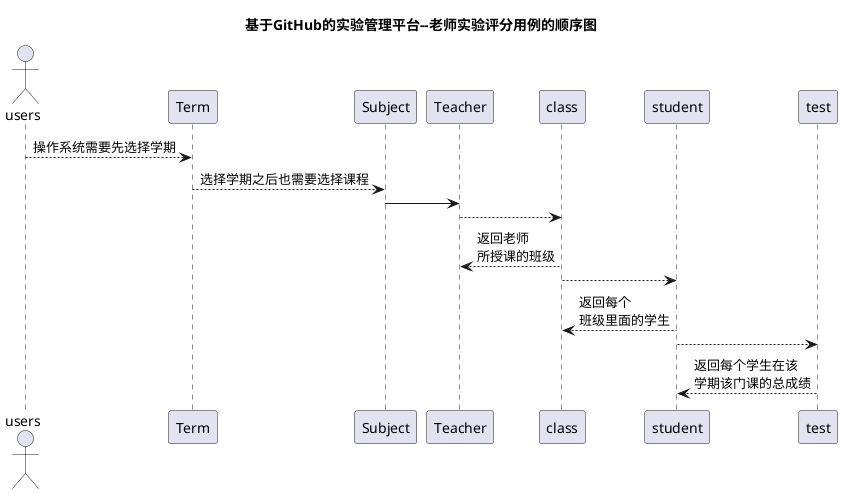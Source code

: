 @startuml
title 基于GitHub的实验管理平台--老师实验评分用例的顺序图
actor users
users-->Term:操作系统需要先选择学期
Term-->Subject:选择学期之后也需要选择课程
Subject -> Teacher
Teacher-->class
class-->Teacher:返回老师\n所授课的班级
class-->student
student-->class:返回每个\n班级里面的学生
student-->test
test-->student:返回每个学生在该\n学期该门课的总成绩

@enduml